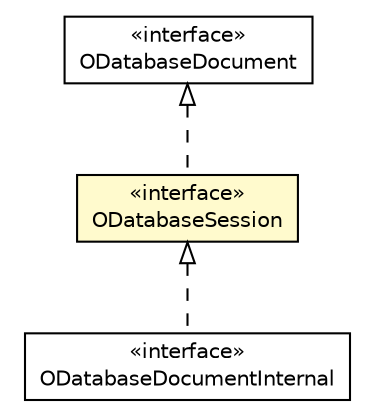 #!/usr/local/bin/dot
#
# Class diagram 
# Generated by UMLGraph version R5_6-24-gf6e263 (http://www.umlgraph.org/)
#

digraph G {
	edge [fontname="Helvetica",fontsize=10,labelfontname="Helvetica",labelfontsize=10];
	node [fontname="Helvetica",fontsize=10,shape=plaintext];
	nodesep=0.25;
	ranksep=0.5;
	// com.orientechnologies.orient.core.db.ODatabaseDocumentInternal
	c2768660 [label=<<table title="com.orientechnologies.orient.core.db.ODatabaseDocumentInternal" border="0" cellborder="1" cellspacing="0" cellpadding="2" port="p" href="./ODatabaseDocumentInternal.html">
		<tr><td><table border="0" cellspacing="0" cellpadding="1">
<tr><td align="center" balign="center"> &#171;interface&#187; </td></tr>
<tr><td align="center" balign="center"> ODatabaseDocumentInternal </td></tr>
		</table></td></tr>
		</table>>, URL="./ODatabaseDocumentInternal.html", fontname="Helvetica", fontcolor="black", fontsize=10.0];
	// com.orientechnologies.orient.core.db.ODatabaseSession
	c2768679 [label=<<table title="com.orientechnologies.orient.core.db.ODatabaseSession" border="0" cellborder="1" cellspacing="0" cellpadding="2" port="p" bgcolor="lemonChiffon" href="./ODatabaseSession.html">
		<tr><td><table border="0" cellspacing="0" cellpadding="1">
<tr><td align="center" balign="center"> &#171;interface&#187; </td></tr>
<tr><td align="center" balign="center"> ODatabaseSession </td></tr>
		</table></td></tr>
		</table>>, URL="./ODatabaseSession.html", fontname="Helvetica", fontcolor="black", fontsize=10.0];
	// com.orientechnologies.orient.core.db.document.ODatabaseDocument
	c2768764 [label=<<table title="com.orientechnologies.orient.core.db.document.ODatabaseDocument" border="0" cellborder="1" cellspacing="0" cellpadding="2" port="p" href="./document/ODatabaseDocument.html">
		<tr><td><table border="0" cellspacing="0" cellpadding="1">
<tr><td align="center" balign="center"> &#171;interface&#187; </td></tr>
<tr><td align="center" balign="center"> ODatabaseDocument </td></tr>
		</table></td></tr>
		</table>>, URL="./document/ODatabaseDocument.html", fontname="Helvetica", fontcolor="black", fontsize=10.0];
	//com.orientechnologies.orient.core.db.ODatabaseDocumentInternal implements com.orientechnologies.orient.core.db.ODatabaseSession
	c2768679:p -> c2768660:p [dir=back,arrowtail=empty,style=dashed];
	//com.orientechnologies.orient.core.db.ODatabaseSession implements com.orientechnologies.orient.core.db.document.ODatabaseDocument
	c2768764:p -> c2768679:p [dir=back,arrowtail=empty,style=dashed];
}

